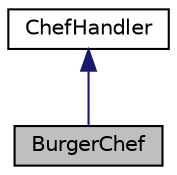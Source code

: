digraph "BurgerChef"
{
 // LATEX_PDF_SIZE
  edge [fontname="Helvetica",fontsize="10",labelfontname="Helvetica",labelfontsize="10"];
  node [fontname="Helvetica",fontsize="10",shape=record];
  Node1 [label="BurgerChef",height=0.2,width=0.4,color="black", fillcolor="grey75", style="filled", fontcolor="black",tooltip="Represents a Burger Chef responsible for preparing Burgers."];
  Node2 -> Node1 [dir="back",color="midnightblue",fontsize="10",style="solid",fontname="Helvetica"];
  Node2 [label="ChefHandler",height=0.2,width=0.4,color="black", fillcolor="white", style="filled",URL="$classChefHandler.html",tooltip="Base class for ChefHandlers responsible for handling food orders."];
}
